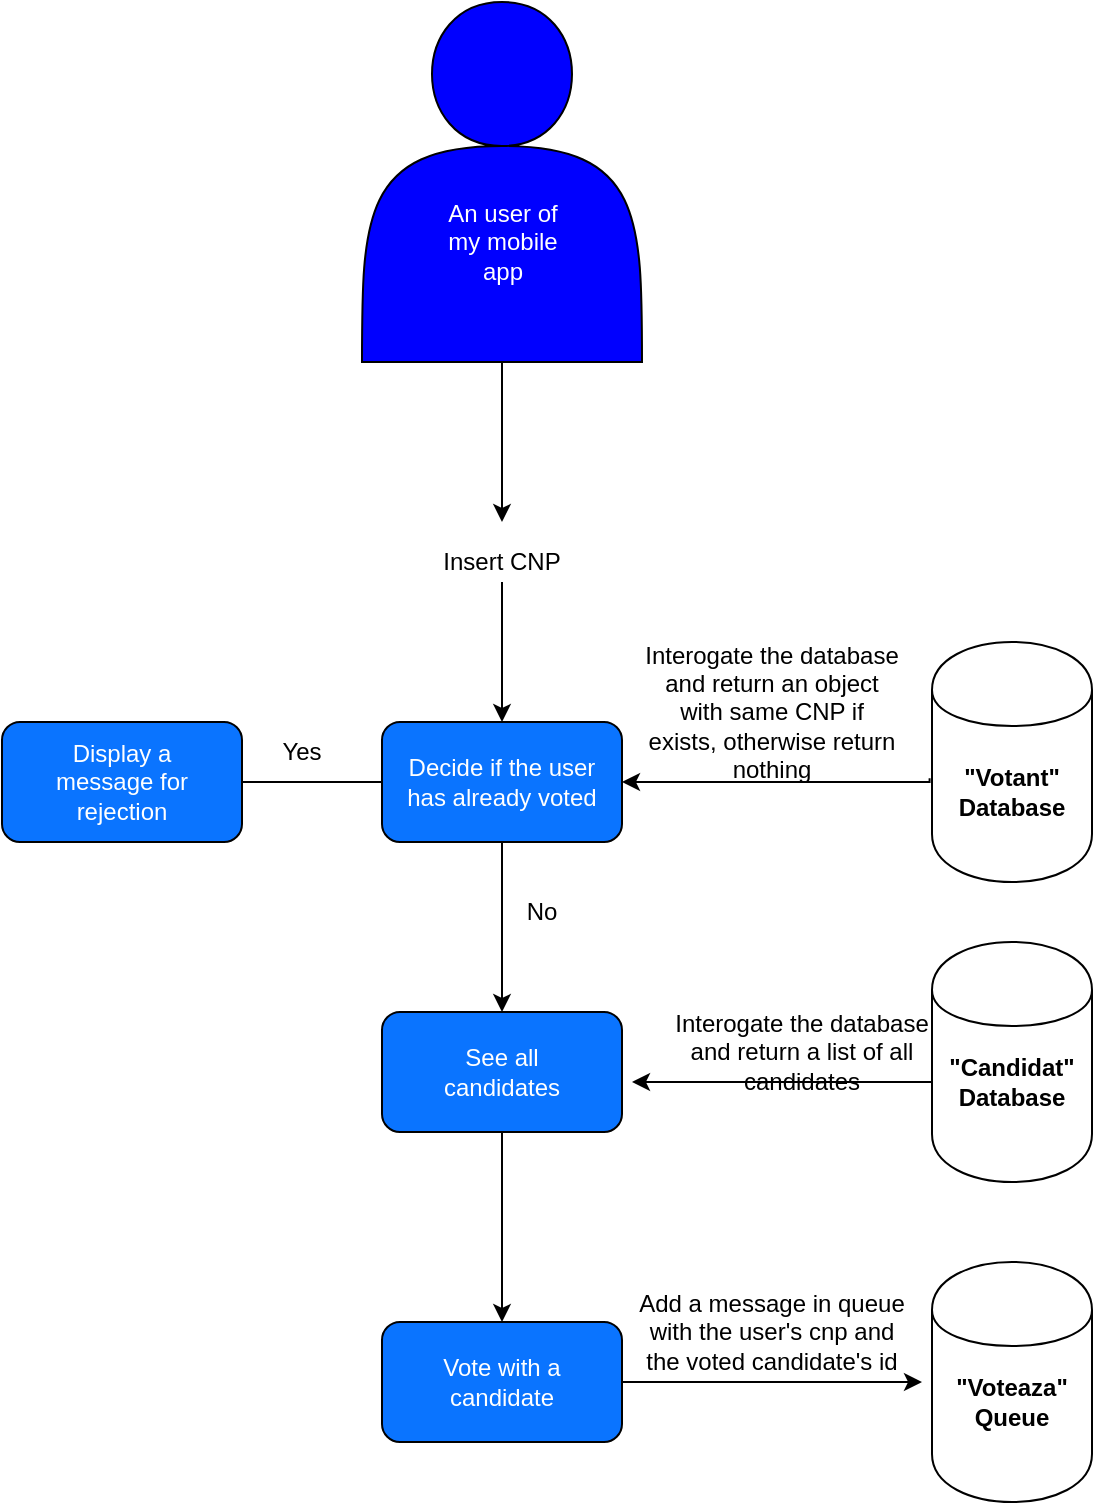 <mxfile version="12.4.2" type="device" pages="1"><diagram id="Xzsiuuy3gbnd1Ay-5tpV" name="Page-1"><mxGraphModel dx="1038" dy="499" grid="1" gridSize="10" guides="1" tooltips="1" connect="1" arrows="1" fold="1" page="1" pageScale="1" pageWidth="827" pageHeight="1169" math="0" shadow="0"><root><mxCell id="0"/><mxCell id="1" parent="0"/><mxCell id="aW5LyhW9boJNXJVeJULq-10" value="" style="edgeStyle=orthogonalEdgeStyle;rounded=0;orthogonalLoop=1;jettySize=auto;html=1;" parent="1" source="Dp08URRKoPR0fv06JYpc-1" edge="1"><mxGeometry relative="1" as="geometry"><mxPoint x="430" y="310" as="targetPoint"/></mxGeometry></mxCell><mxCell id="Dp08URRKoPR0fv06JYpc-1" value="" style="shape=actor;whiteSpace=wrap;html=1;fillColor=#0000FF;" parent="1" vertex="1"><mxGeometry x="360" y="50" width="140" height="180" as="geometry"/></mxCell><mxCell id="Dp08URRKoPR0fv06JYpc-2" value="An user of my mobile app" style="text;html=1;strokeColor=none;fillColor=none;align=center;verticalAlign=middle;whiteSpace=wrap;rounded=0;fontColor=#FFFFFF;" parent="1" vertex="1"><mxGeometry x="392.5" y="140" width="75" height="60" as="geometry"/></mxCell><mxCell id="Dp08URRKoPR0fv06JYpc-18" style="edgeStyle=orthogonalEdgeStyle;rounded=0;orthogonalLoop=1;jettySize=auto;html=1;exitX=-0.015;exitY=0.568;exitDx=0;exitDy=0;entryX=1;entryY=0.5;entryDx=0;entryDy=0;fontColor=#FFFFFF;exitPerimeter=0;" parent="1" source="OuJWMjcxE--GV9yJBJRy-8" target="Dp08URRKoPR0fv06JYpc-14" edge="1"><mxGeometry relative="1" as="geometry"><mxPoint x="625" y="420" as="sourcePoint"/><Array as="points"><mxPoint x="644" y="440"/></Array></mxGeometry></mxCell><mxCell id="Dp08URRKoPR0fv06JYpc-17" style="edgeStyle=orthogonalEdgeStyle;rounded=0;orthogonalLoop=1;jettySize=auto;html=1;exitX=0.5;exitY=1;exitDx=0;exitDy=0;entryX=0.5;entryY=0;entryDx=0;entryDy=0;fontColor=#FFFFFF;" parent="1" source="Dp08URRKoPR0fv06JYpc-12" target="Dp08URRKoPR0fv06JYpc-14" edge="1"><mxGeometry relative="1" as="geometry"/></mxCell><mxCell id="Dp08URRKoPR0fv06JYpc-12" value="&lt;font color=&quot;#000000&quot;&gt;Insert CNP&lt;br&gt;&lt;/font&gt;" style="text;html=1;strokeColor=none;fillColor=none;align=center;verticalAlign=middle;whiteSpace=wrap;rounded=0;fontColor=#FFFFFF;" parent="1" vertex="1"><mxGeometry x="385" y="320" width="90" height="20" as="geometry"/></mxCell><mxCell id="Dp08URRKoPR0fv06JYpc-29" style="edgeStyle=orthogonalEdgeStyle;rounded=0;orthogonalLoop=1;jettySize=auto;html=1;exitX=0.5;exitY=1;exitDx=0;exitDy=0;entryX=0.5;entryY=0;entryDx=0;entryDy=0;fontColor=#000000;" parent="1" source="Dp08URRKoPR0fv06JYpc-14" target="Dp08URRKoPR0fv06JYpc-28" edge="1"><mxGeometry relative="1" as="geometry"/></mxCell><mxCell id="aW5LyhW9boJNXJVeJULq-11" value="" style="edgeStyle=orthogonalEdgeStyle;rounded=0;orthogonalLoop=1;jettySize=auto;html=1;" parent="1" source="Dp08URRKoPR0fv06JYpc-14" target="aW5LyhW9boJNXJVeJULq-3" edge="1"><mxGeometry relative="1" as="geometry"/></mxCell><mxCell id="Dp08URRKoPR0fv06JYpc-14" value="" style="rounded=1;whiteSpace=wrap;html=1;fillColor=#0A74FF;fontColor=#FFFFFF;" parent="1" vertex="1"><mxGeometry x="370" y="410" width="120" height="60" as="geometry"/></mxCell><mxCell id="Dp08URRKoPR0fv06JYpc-15" value="Decide if the user has already voted" style="text;html=1;strokeColor=none;fillColor=none;align=center;verticalAlign=middle;whiteSpace=wrap;rounded=0;fontColor=#FFFFFF;" parent="1" vertex="1"><mxGeometry x="380" y="420" width="100" height="40" as="geometry"/></mxCell><mxCell id="Dp08URRKoPR0fv06JYpc-19" value="Interogate the database and return an object with same CNP if exists, otherwise return nothing" style="text;html=1;strokeColor=none;fillColor=none;align=center;verticalAlign=middle;whiteSpace=wrap;rounded=0;fontColor=#000000;" parent="1" vertex="1"><mxGeometry x="500" y="390" width="130" height="30" as="geometry"/></mxCell><mxCell id="Vgp6jI9pTnyi7zaU4cIn-4" value="" style="edgeStyle=orthogonalEdgeStyle;rounded=0;orthogonalLoop=1;jettySize=auto;html=1;entryX=0.5;entryY=0;entryDx=0;entryDy=0;" edge="1" parent="1" source="Dp08URRKoPR0fv06JYpc-28" target="Vgp6jI9pTnyi7zaU4cIn-2"><mxGeometry relative="1" as="geometry"><mxPoint x="430" y="660" as="targetPoint"/></mxGeometry></mxCell><mxCell id="Dp08URRKoPR0fv06JYpc-28" value="" style="rounded=1;whiteSpace=wrap;html=1;fillColor=#0A74FF;fontColor=#000000;" parent="1" vertex="1"><mxGeometry x="370" y="555" width="120" height="60" as="geometry"/></mxCell><mxCell id="Dp08URRKoPR0fv06JYpc-31" value="See all candidates" style="text;html=1;strokeColor=none;fillColor=none;align=center;verticalAlign=middle;whiteSpace=wrap;rounded=0;fontColor=#FFFFFF;" parent="1" vertex="1"><mxGeometry x="380" y="565" width="100" height="40" as="geometry"/></mxCell><mxCell id="Dp08URRKoPR0fv06JYpc-32" value="Add a message in queue with the user's cnp and the voted candidate's id" style="text;html=1;strokeColor=none;fillColor=none;align=center;verticalAlign=middle;whiteSpace=wrap;rounded=0;fontColor=#000000;" parent="1" vertex="1"><mxGeometry x="495" y="700" width="140" height="30" as="geometry"/></mxCell><mxCell id="OuJWMjcxE--GV9yJBJRy-8" value="" style="shape=cylinder;whiteSpace=wrap;html=1;boundedLbl=1;backgroundOutline=1;" parent="1" vertex="1"><mxGeometry x="645" y="370" width="80" height="120" as="geometry"/></mxCell><mxCell id="OuJWMjcxE--GV9yJBJRy-9" value="" style="shape=cylinder;whiteSpace=wrap;html=1;boundedLbl=1;backgroundOutline=1;" parent="1" vertex="1"><mxGeometry x="645" y="520" width="80" height="120" as="geometry"/></mxCell><mxCell id="OuJWMjcxE--GV9yJBJRy-12" value="&lt;b&gt;&quot;Votant&quot; Database&lt;/b&gt;" style="text;html=1;strokeColor=none;fillColor=none;align=center;verticalAlign=middle;whiteSpace=wrap;rounded=0;" parent="1" vertex="1"><mxGeometry x="655" y="410" width="60" height="70" as="geometry"/></mxCell><mxCell id="OuJWMjcxE--GV9yJBJRy-16" style="edgeStyle=orthogonalEdgeStyle;rounded=0;orthogonalLoop=1;jettySize=auto;html=1;exitX=0;exitY=0.5;exitDx=0;exitDy=0;" parent="1" source="OuJWMjcxE--GV9yJBJRy-13" edge="1"><mxGeometry relative="1" as="geometry"><mxPoint x="495" y="590" as="targetPoint"/></mxGeometry></mxCell><mxCell id="OuJWMjcxE--GV9yJBJRy-13" value="&lt;b&gt;&quot;Candidat&quot; Database&lt;/b&gt;" style="text;html=1;strokeColor=none;fillColor=none;align=center;verticalAlign=middle;whiteSpace=wrap;rounded=0;" parent="1" vertex="1"><mxGeometry x="645" y="555" width="80" height="70" as="geometry"/></mxCell><mxCell id="aW5LyhW9boJNXJVeJULq-1" value="No" style="text;html=1;strokeColor=none;fillColor=none;align=center;verticalAlign=middle;whiteSpace=wrap;rounded=0;fontColor=#000000;" parent="1" vertex="1"><mxGeometry x="380" y="490" width="140" height="30" as="geometry"/></mxCell><mxCell id="aW5LyhW9boJNXJVeJULq-2" value="" style="rounded=1;whiteSpace=wrap;html=1;fillColor=#0A74FF;fontColor=#FFFFFF;" parent="1" vertex="1"><mxGeometry x="180" y="410" width="120" height="60" as="geometry"/></mxCell><mxCell id="aW5LyhW9boJNXJVeJULq-3" value="Display a message for rejection" style="text;html=1;strokeColor=none;fillColor=none;align=center;verticalAlign=middle;whiteSpace=wrap;rounded=0;fontColor=#FFFFFF;" parent="1" vertex="1"><mxGeometry x="190" y="420" width="100" height="40" as="geometry"/></mxCell><mxCell id="aW5LyhW9boJNXJVeJULq-5" value="Yes" style="text;html=1;strokeColor=none;fillColor=none;align=center;verticalAlign=middle;whiteSpace=wrap;rounded=0;fontColor=#000000;" parent="1" vertex="1"><mxGeometry x="260" y="410" width="140" height="30" as="geometry"/></mxCell><mxCell id="Vgp6jI9pTnyi7zaU4cIn-8" value="" style="edgeStyle=orthogonalEdgeStyle;rounded=0;orthogonalLoop=1;jettySize=auto;html=1;" edge="1" parent="1" source="Vgp6jI9pTnyi7zaU4cIn-2"><mxGeometry relative="1" as="geometry"><mxPoint x="640" y="740" as="targetPoint"/></mxGeometry></mxCell><mxCell id="Vgp6jI9pTnyi7zaU4cIn-2" value="" style="rounded=1;whiteSpace=wrap;html=1;fillColor=#0A74FF;fontColor=#000000;" vertex="1" parent="1"><mxGeometry x="370" y="710" width="120" height="60" as="geometry"/></mxCell><mxCell id="Vgp6jI9pTnyi7zaU4cIn-3" value="Vote with a candidate" style="text;html=1;strokeColor=none;fillColor=none;align=center;verticalAlign=middle;whiteSpace=wrap;rounded=0;fontColor=#FFFFFF;" vertex="1" parent="1"><mxGeometry x="380" y="720" width="100" height="40" as="geometry"/></mxCell><mxCell id="Vgp6jI9pTnyi7zaU4cIn-5" value="" style="shape=cylinder;whiteSpace=wrap;html=1;boundedLbl=1;backgroundOutline=1;" vertex="1" parent="1"><mxGeometry x="645" y="680" width="80" height="120" as="geometry"/></mxCell><mxCell id="Vgp6jI9pTnyi7zaU4cIn-6" value="&lt;b&gt;&quot;Voteaza&quot; Queue&lt;/b&gt;" style="text;html=1;strokeColor=none;fillColor=none;align=center;verticalAlign=middle;whiteSpace=wrap;rounded=0;" vertex="1" parent="1"><mxGeometry x="645" y="715" width="80" height="70" as="geometry"/></mxCell><mxCell id="Vgp6jI9pTnyi7zaU4cIn-9" value="Interogate the database and return a list of all candidates" style="text;html=1;strokeColor=none;fillColor=none;align=center;verticalAlign=middle;whiteSpace=wrap;rounded=0;fontColor=#000000;" vertex="1" parent="1"><mxGeometry x="510" y="560" width="140" height="30" as="geometry"/></mxCell></root></mxGraphModel></diagram></mxfile>